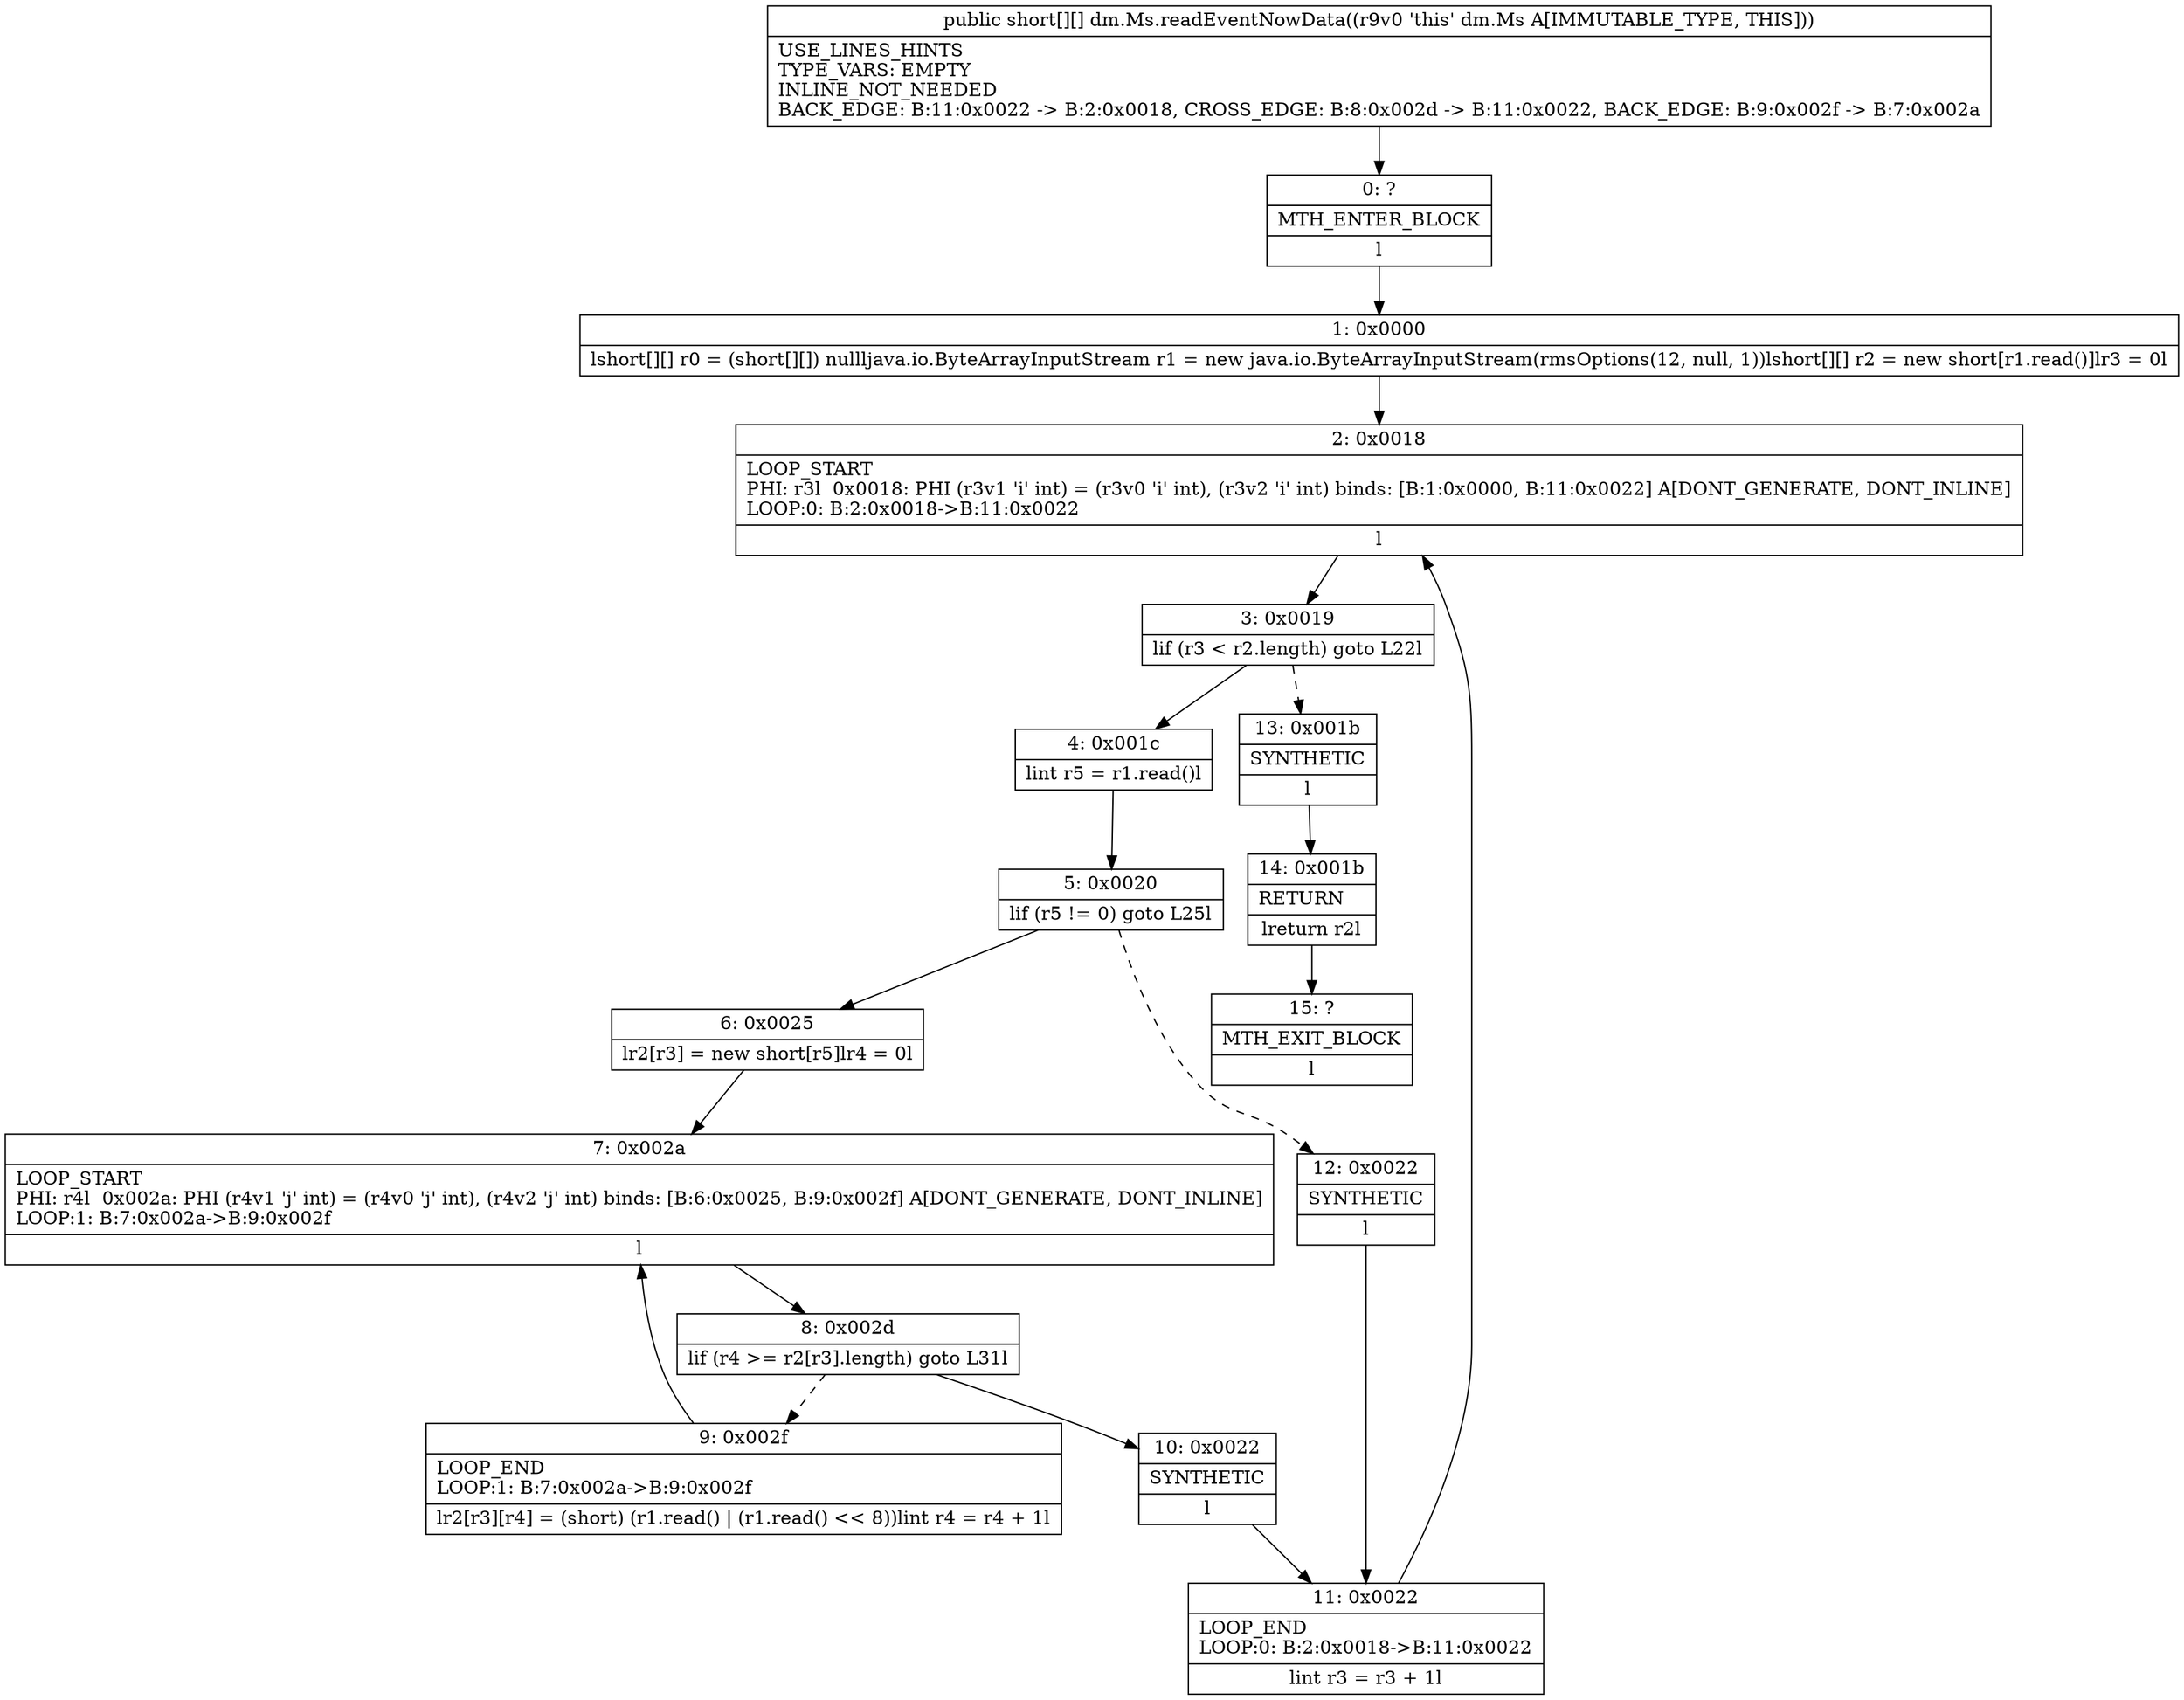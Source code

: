 digraph "CFG fordm.Ms.readEventNowData()[[S" {
Node_0 [shape=record,label="{0\:\ ?|MTH_ENTER_BLOCK\l|l}"];
Node_1 [shape=record,label="{1\:\ 0x0000|lshort[][] r0 = (short[][]) nullljava.io.ByteArrayInputStream r1 = new java.io.ByteArrayInputStream(rmsOptions(12, null, 1))lshort[][] r2 = new short[r1.read()]lr3 = 0l}"];
Node_2 [shape=record,label="{2\:\ 0x0018|LOOP_START\lPHI: r3l  0x0018: PHI (r3v1 'i' int) = (r3v0 'i' int), (r3v2 'i' int) binds: [B:1:0x0000, B:11:0x0022] A[DONT_GENERATE, DONT_INLINE]\lLOOP:0: B:2:0x0018\-\>B:11:0x0022\l|l}"];
Node_3 [shape=record,label="{3\:\ 0x0019|lif (r3 \< r2.length) goto L22l}"];
Node_4 [shape=record,label="{4\:\ 0x001c|lint r5 = r1.read()l}"];
Node_5 [shape=record,label="{5\:\ 0x0020|lif (r5 != 0) goto L25l}"];
Node_6 [shape=record,label="{6\:\ 0x0025|lr2[r3] = new short[r5]lr4 = 0l}"];
Node_7 [shape=record,label="{7\:\ 0x002a|LOOP_START\lPHI: r4l  0x002a: PHI (r4v1 'j' int) = (r4v0 'j' int), (r4v2 'j' int) binds: [B:6:0x0025, B:9:0x002f] A[DONT_GENERATE, DONT_INLINE]\lLOOP:1: B:7:0x002a\-\>B:9:0x002f\l|l}"];
Node_8 [shape=record,label="{8\:\ 0x002d|lif (r4 \>= r2[r3].length) goto L31l}"];
Node_9 [shape=record,label="{9\:\ 0x002f|LOOP_END\lLOOP:1: B:7:0x002a\-\>B:9:0x002f\l|lr2[r3][r4] = (short) (r1.read() \| (r1.read() \<\< 8))lint r4 = r4 + 1l}"];
Node_10 [shape=record,label="{10\:\ 0x0022|SYNTHETIC\l|l}"];
Node_11 [shape=record,label="{11\:\ 0x0022|LOOP_END\lLOOP:0: B:2:0x0018\-\>B:11:0x0022\l|lint r3 = r3 + 1l}"];
Node_12 [shape=record,label="{12\:\ 0x0022|SYNTHETIC\l|l}"];
Node_13 [shape=record,label="{13\:\ 0x001b|SYNTHETIC\l|l}"];
Node_14 [shape=record,label="{14\:\ 0x001b|RETURN\l|lreturn r2l}"];
Node_15 [shape=record,label="{15\:\ ?|MTH_EXIT_BLOCK\l|l}"];
MethodNode[shape=record,label="{public short[][] dm.Ms.readEventNowData((r9v0 'this' dm.Ms A[IMMUTABLE_TYPE, THIS]))  | USE_LINES_HINTS\lTYPE_VARS: EMPTY\lINLINE_NOT_NEEDED\lBACK_EDGE: B:11:0x0022 \-\> B:2:0x0018, CROSS_EDGE: B:8:0x002d \-\> B:11:0x0022, BACK_EDGE: B:9:0x002f \-\> B:7:0x002a\l}"];
MethodNode -> Node_0;
Node_0 -> Node_1;
Node_1 -> Node_2;
Node_2 -> Node_3;
Node_3 -> Node_4;
Node_3 -> Node_13[style=dashed];
Node_4 -> Node_5;
Node_5 -> Node_6;
Node_5 -> Node_12[style=dashed];
Node_6 -> Node_7;
Node_7 -> Node_8;
Node_8 -> Node_9[style=dashed];
Node_8 -> Node_10;
Node_9 -> Node_7;
Node_10 -> Node_11;
Node_11 -> Node_2;
Node_12 -> Node_11;
Node_13 -> Node_14;
Node_14 -> Node_15;
}

